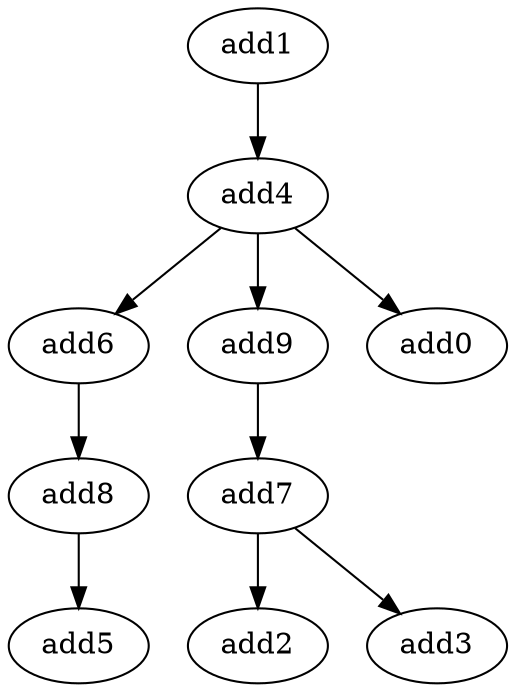 strict digraph  {
add8 [opcode=add];
add7 [opcode=add];
add1 [opcode=add];
add6 [opcode=add];
add4 [opcode=add];
add5 [opcode=add];
add2 [opcode=add];
add9 [opcode=add];
add0 [opcode=add];
add3 [opcode=add];
add8 -> add5;
add7 -> add2;
add7 -> add3;
add1 -> add4;
add6 -> add8;
add4 -> add6;
add4 -> add9;
add4 -> add0;
add9 -> add7;
}
